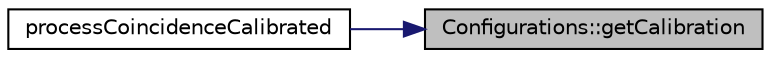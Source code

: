 digraph "Configurations::getCalibration"
{
 // LATEX_PDF_SIZE
  edge [fontname="Helvetica",fontsize="10",labelfontname="Helvetica",labelfontsize="10"];
  node [fontname="Helvetica",fontsize="10",shape=record];
  rankdir="RL";
  Node1 [label="Configurations::getCalibration",height=0.2,width=0.4,color="black", fillcolor="grey75", style="filled", fontcolor="black",tooltip=" "];
  Node1 -> Node2 [dir="back",color="midnightblue",fontsize="10",style="solid"];
  Node2 [label="processCoincidenceCalibrated",height=0.2,width=0.4,color="black", fillcolor="white", style="filled",URL="$processCoincidenceCalibrated_8C.html#a748ee948a3f747d4d367125fbfd01f96",tooltip=" "];
}
